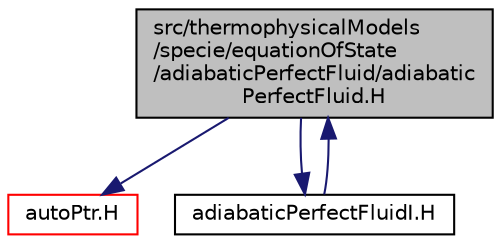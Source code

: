 digraph "src/thermophysicalModels/specie/equationOfState/adiabaticPerfectFluid/adiabaticPerfectFluid.H"
{
  bgcolor="transparent";
  edge [fontname="Helvetica",fontsize="10",labelfontname="Helvetica",labelfontsize="10"];
  node [fontname="Helvetica",fontsize="10",shape=record];
  Node1 [label="src/thermophysicalModels\l/specie/equationOfState\l/adiabaticPerfectFluid/adiabatic\lPerfectFluid.H",height=0.2,width=0.4,color="black", fillcolor="grey75", style="filled", fontcolor="black"];
  Node1 -> Node2 [color="midnightblue",fontsize="10",style="solid",fontname="Helvetica"];
  Node2 [label="autoPtr.H",height=0.2,width=0.4,color="red",URL="$a08446.html"];
  Node1 -> Node3 [color="midnightblue",fontsize="10",style="solid",fontname="Helvetica"];
  Node3 [label="adiabaticPerfectFluidI.H",height=0.2,width=0.4,color="black",URL="$a10267.html"];
  Node3 -> Node1 [color="midnightblue",fontsize="10",style="solid",fontname="Helvetica"];
}
